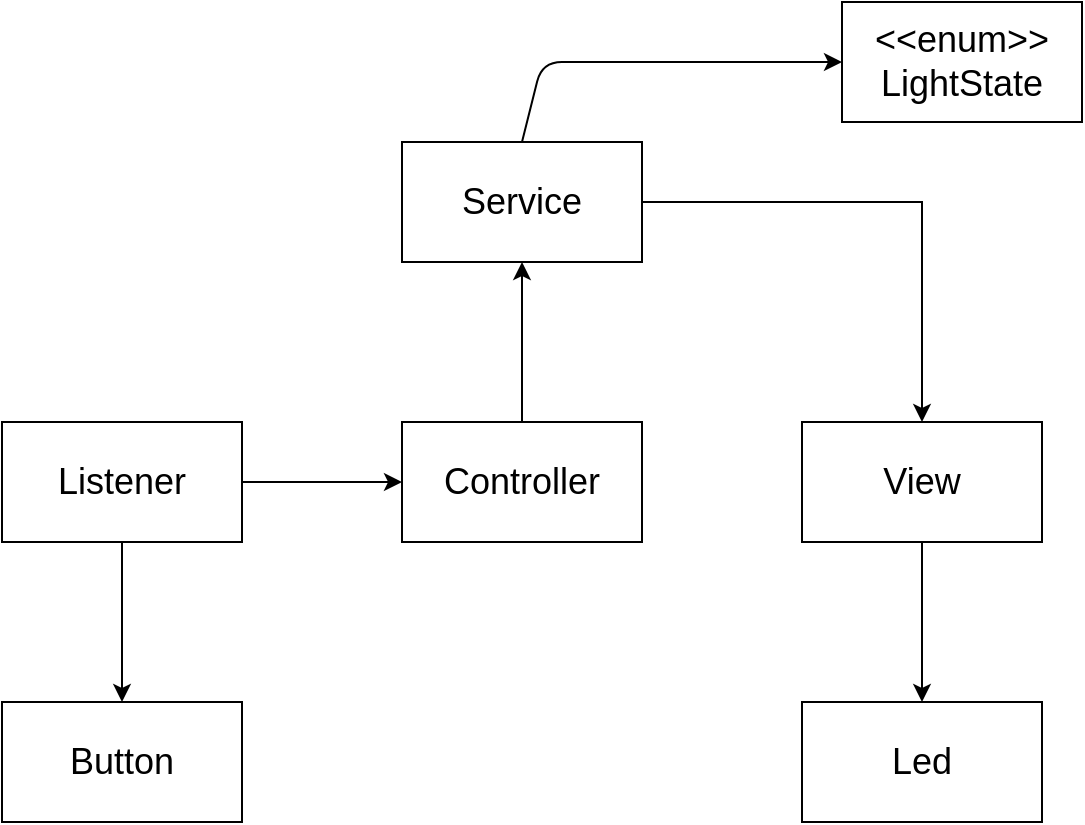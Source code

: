 <mxfile>
    <diagram id="rwZVFnb9-4XuviEcM_qo" name="페이지-1">
        <mxGraphModel dx="420" dy="350" grid="1" gridSize="10" guides="1" tooltips="1" connect="1" arrows="1" fold="1" page="1" pageScale="1" pageWidth="827" pageHeight="1169" math="0" shadow="0">
            <root>
                <mxCell id="0"/>
                <mxCell id="1" parent="0"/>
                <mxCell id="2" value="Button" style="whiteSpace=wrap;html=1;fontSize=18;" parent="1" vertex="1">
                    <mxGeometry x="110" y="400" width="120" height="60" as="geometry"/>
                </mxCell>
                <mxCell id="6" value="" style="edgeStyle=none;html=1;fontSize=18;" parent="1" source="4" target="2" edge="1">
                    <mxGeometry relative="1" as="geometry"/>
                </mxCell>
                <mxCell id="8" value="" style="edgeStyle=none;html=1;fontSize=18;" parent="1" source="4" target="7" edge="1">
                    <mxGeometry relative="1" as="geometry"/>
                </mxCell>
                <mxCell id="4" value="Listener" style="whiteSpace=wrap;html=1;fontSize=18;" parent="1" vertex="1">
                    <mxGeometry x="110" y="260" width="120" height="60" as="geometry"/>
                </mxCell>
                <mxCell id="14" value="" style="edgeStyle=none;html=1;fontSize=18;" parent="1" source="7" target="13" edge="1">
                    <mxGeometry relative="1" as="geometry"/>
                </mxCell>
                <mxCell id="7" value="Controller" style="whiteSpace=wrap;html=1;fontSize=18;" parent="1" vertex="1">
                    <mxGeometry x="310" y="260" width="120" height="60" as="geometry"/>
                </mxCell>
                <mxCell id="12" value="" style="edgeStyle=none;html=1;fontSize=18;" parent="1" source="9" target="11" edge="1">
                    <mxGeometry relative="1" as="geometry"/>
                </mxCell>
                <mxCell id="9" value="View" style="whiteSpace=wrap;html=1;fontSize=18;" parent="1" vertex="1">
                    <mxGeometry x="510" y="260" width="120" height="60" as="geometry"/>
                </mxCell>
                <mxCell id="11" value="Led" style="whiteSpace=wrap;html=1;fontSize=18;" parent="1" vertex="1">
                    <mxGeometry x="510" y="400" width="120" height="60" as="geometry"/>
                </mxCell>
                <mxCell id="15" style="edgeStyle=orthogonalEdgeStyle;html=1;exitX=1;exitY=0.5;exitDx=0;exitDy=0;entryX=0.5;entryY=0;entryDx=0;entryDy=0;fontSize=18;rounded=0;" parent="1" source="13" target="9" edge="1">
                    <mxGeometry relative="1" as="geometry"/>
                </mxCell>
                <mxCell id="13" value="Service" style="whiteSpace=wrap;html=1;fontSize=18;" parent="1" vertex="1">
                    <mxGeometry x="310" y="120" width="120" height="60" as="geometry"/>
                </mxCell>
                <mxCell id="ezzoXP7HqflT8alCAEB8-15" value="&amp;lt;&amp;lt;enum&amp;gt;&amp;gt;&lt;br&gt;LightState" style="whiteSpace=wrap;html=1;fontSize=18;" vertex="1" parent="1">
                    <mxGeometry x="530" y="50" width="120" height="60" as="geometry"/>
                </mxCell>
                <mxCell id="ezzoXP7HqflT8alCAEB8-17" value="" style="edgeStyle=none;html=1;fontSize=18;entryX=0;entryY=0.5;entryDx=0;entryDy=0;exitX=0.5;exitY=0;exitDx=0;exitDy=0;" edge="1" parent="1" source="13" target="ezzoXP7HqflT8alCAEB8-15">
                    <mxGeometry relative="1" as="geometry">
                        <mxPoint x="370" y="260" as="sourcePoint"/>
                        <mxPoint x="370" y="180" as="targetPoint"/>
                        <Array as="points">
                            <mxPoint x="380" y="80"/>
                        </Array>
                    </mxGeometry>
                </mxCell>
            </root>
        </mxGraphModel>
    </diagram>
    <diagram id="JMYObuIH1QSER_L9iBrt" name="페이지-2">
        <mxGraphModel dx="1033" dy="574" grid="1" gridSize="10" guides="1" tooltips="1" connect="1" arrows="1" fold="1" page="1" pageScale="1" pageWidth="827" pageHeight="1169" math="0" shadow="0">
            <root>
                <mxCell id="Q607Y2rKxZQUFugG3BdK-0"/>
                <mxCell id="Q607Y2rKxZQUFugG3BdK-1" parent="Q607Y2rKxZQUFugG3BdK-0"/>
                <mxCell id="XUThxh31XiLSm-2z7mRA-0" value="Button" style="whiteSpace=wrap;html=1;fontSize=18;" parent="Q607Y2rKxZQUFugG3BdK-1" vertex="1">
                    <mxGeometry x="150" y="487" width="120" height="60" as="geometry"/>
                </mxCell>
                <mxCell id="XUThxh31XiLSm-2z7mRA-1" value="" style="edgeStyle=none;html=1;fontSize=18;" parent="Q607Y2rKxZQUFugG3BdK-1" source="XUThxh31XiLSm-2z7mRA-2" target="XUThxh31XiLSm-2z7mRA-0" edge="1">
                    <mxGeometry relative="1" as="geometry"/>
                </mxCell>
                <mxCell id="Xn4zP_rzqBb-KwKWEkbt-1" style="edgeStyle=orthogonalEdgeStyle;rounded=0;html=1;exitX=1;exitY=0.5;exitDx=0;exitDy=0;fontSize=18;" parent="Q607Y2rKxZQUFugG3BdK-1" source="XUThxh31XiLSm-2z7mRA-2" target="Xn4zP_rzqBb-KwKWEkbt-0" edge="1">
                    <mxGeometry relative="1" as="geometry"/>
                </mxCell>
                <mxCell id="XUThxh31XiLSm-2z7mRA-2" value="Listener" style="whiteSpace=wrap;html=1;fontSize=18;" parent="Q607Y2rKxZQUFugG3BdK-1" vertex="1">
                    <mxGeometry x="150" y="347" width="120" height="60" as="geometry"/>
                </mxCell>
                <mxCell id="XUThxh31XiLSm-2z7mRA-3" value="LED" style="whiteSpace=wrap;html=1;fontSize=18;" parent="Q607Y2rKxZQUFugG3BdK-1" vertex="1">
                    <mxGeometry x="540" y="487" width="120" height="60" as="geometry"/>
                </mxCell>
                <mxCell id="XUThxh31XiLSm-2z7mRA-6" value="이벤트 감시 기능" style="text;html=1;align=center;verticalAlign=middle;resizable=0;points=[];autosize=1;strokeColor=none;fillColor=none;fontSize=18;" parent="Q607Y2rKxZQUFugG3BdK-1" vertex="1">
                    <mxGeometry x="135" y="317" width="150" height="30" as="geometry"/>
                </mxCell>
                <mxCell id="z8fZrk0xQkMEeZACTWGU-1" style="edgeStyle=orthogonalEdgeStyle;rounded=0;html=1;exitX=1;exitY=0.5;exitDx=0;exitDy=0;entryX=0;entryY=0.5;entryDx=0;entryDy=0;fontSize=18;" parent="Q607Y2rKxZQUFugG3BdK-1" source="Xn4zP_rzqBb-KwKWEkbt-0" target="z8fZrk0xQkMEeZACTWGU-0" edge="1">
                    <mxGeometry relative="1" as="geometry"/>
                </mxCell>
                <mxCell id="Xn4zP_rzqBb-KwKWEkbt-0" value="controller" style="whiteSpace=wrap;html=1;fontSize=18;" parent="Q607Y2rKxZQUFugG3BdK-1" vertex="1">
                    <mxGeometry x="350" y="347" width="120" height="60" as="geometry"/>
                </mxCell>
                <mxCell id="z8fZrk0xQkMEeZACTWGU-2" style="edgeStyle=orthogonalEdgeStyle;rounded=0;html=1;exitX=0.5;exitY=1;exitDx=0;exitDy=0;fontSize=18;" parent="Q607Y2rKxZQUFugG3BdK-1" source="z8fZrk0xQkMEeZACTWGU-0" target="XUThxh31XiLSm-2z7mRA-3" edge="1">
                    <mxGeometry relative="1" as="geometry"/>
                </mxCell>
                <mxCell id="z8fZrk0xQkMEeZACTWGU-0" value="View" style="whiteSpace=wrap;html=1;fontSize=18;" parent="Q607Y2rKxZQUFugG3BdK-1" vertex="1">
                    <mxGeometry x="540" y="347" width="120" height="60" as="geometry"/>
                </mxCell>
                <mxCell id="v7PVFrv_ZFMPfpiGC1mP-0" value="Data 분배" style="text;html=1;align=center;verticalAlign=middle;resizable=0;points=[];autosize=1;strokeColor=none;fillColor=none;fontSize=18;" vertex="1" parent="Q607Y2rKxZQUFugG3BdK-1">
                    <mxGeometry x="369" y="317" width="90" height="30" as="geometry"/>
                </mxCell>
                <mxCell id="v7PVFrv_ZFMPfpiGC1mP-1" value="출력 담당" style="text;html=1;align=center;verticalAlign=middle;resizable=0;points=[];autosize=1;strokeColor=none;fillColor=none;fontSize=18;" vertex="1" parent="Q607Y2rKxZQUFugG3BdK-1">
                    <mxGeometry x="555" y="317" width="90" height="30" as="geometry"/>
                </mxCell>
                <mxCell id="v7PVFrv_ZFMPfpiGC1mP-2" value="밝기 조정 버튼" style="text;html=1;align=center;verticalAlign=middle;resizable=0;points=[];autosize=1;strokeColor=none;fillColor=none;fontSize=18;" vertex="1" parent="Q607Y2rKxZQUFugG3BdK-1">
                    <mxGeometry x="145" y="547" width="130" height="30" as="geometry"/>
                </mxCell>
                <mxCell id="v7PVFrv_ZFMPfpiGC1mP-3" value="밝기에 따른 LED 개수 ON/OFF" style="text;html=1;align=center;verticalAlign=middle;resizable=0;points=[];autosize=1;strokeColor=none;fillColor=none;fontSize=18;" vertex="1" parent="Q607Y2rKxZQUFugG3BdK-1">
                    <mxGeometry x="470" y="547" width="260" height="30" as="geometry"/>
                </mxCell>
                <mxCell id="s9MKPv1zZUe9QdM-Arqf-1" value="1" style="text;html=1;strokeColor=none;fillColor=none;align=center;verticalAlign=middle;whiteSpace=wrap;rounded=0;" vertex="1" parent="Q607Y2rKxZQUFugG3BdK-1">
                    <mxGeometry x="210" y="457" width="60" height="30" as="geometry"/>
                </mxCell>
                <mxCell id="s9MKPv1zZUe9QdM-Arqf-2" value="5" style="text;html=1;strokeColor=none;fillColor=none;align=center;verticalAlign=middle;whiteSpace=wrap;rounded=0;" vertex="1" parent="Q607Y2rKxZQUFugG3BdK-1">
                    <mxGeometry x="600" y="457" width="60" height="30" as="geometry"/>
                </mxCell>
            </root>
        </mxGraphModel>
    </diagram>
    <diagram id="Qpe2gJaGTjj7WmCn-oHb" name="페이지-3">
        <mxGraphModel dx="840" dy="700" grid="1" gridSize="10" guides="1" tooltips="1" connect="1" arrows="1" fold="1" page="1" pageScale="1" pageWidth="1200" pageHeight="1600" math="0" shadow="0">
            <root>
                <mxCell id="4K9nHrtkxODQuv66kfWR-0"/>
                <mxCell id="4K9nHrtkxODQuv66kfWR-1" parent="4K9nHrtkxODQuv66kfWR-0"/>
                <mxCell id="4K9nHrtkxODQuv66kfWR-3" value="&lt;font size=&quot;1&quot;&gt;Off&lt;/font&gt;" style="ellipse;whiteSpace=wrap;html=1;aspect=fixed;" parent="4K9nHrtkxODQuv66kfWR-1" vertex="1">
                    <mxGeometry x="40" y="400" width="120" height="120" as="geometry"/>
                </mxCell>
                <mxCell id="4K9nHrtkxODQuv66kfWR-5" value="Led1 ON" style="ellipse;whiteSpace=wrap;html=1;aspect=fixed;" parent="4K9nHrtkxODQuv66kfWR-1" vertex="1">
                    <mxGeometry x="200" y="400" width="120" height="120" as="geometry"/>
                </mxCell>
                <mxCell id="4K9nHrtkxODQuv66kfWR-6" value="Led2 ON" style="ellipse;whiteSpace=wrap;html=1;aspect=fixed;" parent="4K9nHrtkxODQuv66kfWR-1" vertex="1">
                    <mxGeometry x="360" y="400" width="120" height="120" as="geometry"/>
                </mxCell>
                <mxCell id="4K9nHrtkxODQuv66kfWR-7" value="Led3 ON" style="ellipse;whiteSpace=wrap;html=1;aspect=fixed;" parent="4K9nHrtkxODQuv66kfWR-1" vertex="1">
                    <mxGeometry x="520" y="400" width="120" height="120" as="geometry"/>
                </mxCell>
                <mxCell id="4K9nHrtkxODQuv66kfWR-8" value="Led4 ON" style="ellipse;whiteSpace=wrap;html=1;aspect=fixed;" parent="4K9nHrtkxODQuv66kfWR-1" vertex="1">
                    <mxGeometry x="680" y="400" width="120" height="120" as="geometry"/>
                </mxCell>
                <mxCell id="4K9nHrtkxODQuv66kfWR-9" value="Led4 ON" style="ellipse;whiteSpace=wrap;html=1;aspect=fixed;" parent="4K9nHrtkxODQuv66kfWR-1" vertex="1">
                    <mxGeometry x="840" y="400" width="120" height="120" as="geometry"/>
                </mxCell>
                <mxCell id="4K9nHrtkxODQuv66kfWR-10" value="" style="endArrow=none;startArrow=classic;html=1;fontSize=14;endFill=0;" parent="4K9nHrtkxODQuv66kfWR-1" edge="1">
                    <mxGeometry width="50" height="50" relative="1" as="geometry">
                        <mxPoint x="260" y="400" as="sourcePoint"/>
                        <mxPoint x="100" y="400" as="targetPoint"/>
                        <Array as="points">
                            <mxPoint x="180" y="370"/>
                        </Array>
                    </mxGeometry>
                </mxCell>
                <mxCell id="LnzG10Z16C8PcLDoz7dc-0" value="Button" style="text;html=1;strokeColor=none;fillColor=none;align=center;verticalAlign=middle;whiteSpace=wrap;rounded=0;" vertex="1" parent="4K9nHrtkxODQuv66kfWR-1">
                    <mxGeometry x="150" y="340" width="60" height="30" as="geometry"/>
                </mxCell>
                <mxCell id="LnzG10Z16C8PcLDoz7dc-1" value="Button" style="text;html=1;strokeColor=none;fillColor=none;align=center;verticalAlign=middle;whiteSpace=wrap;rounded=0;" vertex="1" parent="4K9nHrtkxODQuv66kfWR-1">
                    <mxGeometry x="310" y="340" width="60" height="30" as="geometry"/>
                </mxCell>
                <mxCell id="LnzG10Z16C8PcLDoz7dc-2" value="" style="endArrow=none;startArrow=classic;html=1;fontSize=14;endFill=0;" edge="1" parent="4K9nHrtkxODQuv66kfWR-1">
                    <mxGeometry width="50" height="50" relative="1" as="geometry">
                        <mxPoint x="420" y="400.0" as="sourcePoint"/>
                        <mxPoint x="260" y="400.0" as="targetPoint"/>
                        <Array as="points">
                            <mxPoint x="340" y="370"/>
                        </Array>
                    </mxGeometry>
                </mxCell>
                <mxCell id="LnzG10Z16C8PcLDoz7dc-3" value="Button" style="text;html=1;strokeColor=none;fillColor=none;align=center;verticalAlign=middle;whiteSpace=wrap;rounded=0;" vertex="1" parent="4K9nHrtkxODQuv66kfWR-1">
                    <mxGeometry x="470" y="340" width="60" height="30" as="geometry"/>
                </mxCell>
                <mxCell id="LnzG10Z16C8PcLDoz7dc-4" value="" style="endArrow=none;startArrow=classic;html=1;fontSize=14;endFill=0;" edge="1" parent="4K9nHrtkxODQuv66kfWR-1">
                    <mxGeometry width="50" height="50" relative="1" as="geometry">
                        <mxPoint x="580" y="400.0" as="sourcePoint"/>
                        <mxPoint x="420" y="400.0" as="targetPoint"/>
                        <Array as="points">
                            <mxPoint x="500" y="370"/>
                        </Array>
                    </mxGeometry>
                </mxCell>
                <mxCell id="LnzG10Z16C8PcLDoz7dc-5" value="Button" style="text;html=1;strokeColor=none;fillColor=none;align=center;verticalAlign=middle;whiteSpace=wrap;rounded=0;" vertex="1" parent="4K9nHrtkxODQuv66kfWR-1">
                    <mxGeometry x="630" y="340" width="60" height="30" as="geometry"/>
                </mxCell>
                <mxCell id="LnzG10Z16C8PcLDoz7dc-6" value="" style="endArrow=none;startArrow=classic;html=1;fontSize=14;endFill=0;" edge="1" parent="4K9nHrtkxODQuv66kfWR-1">
                    <mxGeometry width="50" height="50" relative="1" as="geometry">
                        <mxPoint x="740" y="400" as="sourcePoint"/>
                        <mxPoint x="580" y="400" as="targetPoint"/>
                        <Array as="points">
                            <mxPoint x="660" y="370"/>
                        </Array>
                    </mxGeometry>
                </mxCell>
                <mxCell id="LnzG10Z16C8PcLDoz7dc-7" value="Button" style="text;html=1;strokeColor=none;fillColor=none;align=center;verticalAlign=middle;whiteSpace=wrap;rounded=0;" vertex="1" parent="4K9nHrtkxODQuv66kfWR-1">
                    <mxGeometry x="790" y="340" width="60" height="30" as="geometry"/>
                </mxCell>
                <mxCell id="LnzG10Z16C8PcLDoz7dc-8" value="" style="endArrow=none;startArrow=classic;html=1;fontSize=14;endFill=0;" edge="1" parent="4K9nHrtkxODQuv66kfWR-1">
                    <mxGeometry width="50" height="50" relative="1" as="geometry">
                        <mxPoint x="900" y="400" as="sourcePoint"/>
                        <mxPoint x="740" y="400" as="targetPoint"/>
                        <Array as="points">
                            <mxPoint x="820" y="370"/>
                        </Array>
                    </mxGeometry>
                </mxCell>
                <mxCell id="LnzG10Z16C8PcLDoz7dc-9" value="Button" style="text;html=1;strokeColor=none;fillColor=none;align=center;verticalAlign=middle;whiteSpace=wrap;rounded=0;" vertex="1" parent="4K9nHrtkxODQuv66kfWR-1">
                    <mxGeometry x="470" y="570" width="60" height="30" as="geometry"/>
                </mxCell>
                <mxCell id="LnzG10Z16C8PcLDoz7dc-10" value="" style="endArrow=none;startArrow=classic;html=1;fontSize=14;endFill=0;exitX=0.5;exitY=1;exitDx=0;exitDy=0;entryX=0.5;entryY=1;entryDx=0;entryDy=0;" edge="1" parent="4K9nHrtkxODQuv66kfWR-1" source="4K9nHrtkxODQuv66kfWR-3" target="LnzG10Z16C8PcLDoz7dc-11">
                    <mxGeometry width="50" height="50" relative="1" as="geometry">
                        <mxPoint x="380" y="690" as="sourcePoint"/>
                        <mxPoint x="870" y="580" as="targetPoint"/>
                        <Array as="points">
                            <mxPoint x="490" y="560"/>
                        </Array>
                    </mxGeometry>
                </mxCell>
                <mxCell id="LnzG10Z16C8PcLDoz7dc-11" value="Led4 ON" style="ellipse;whiteSpace=wrap;html=1;aspect=fixed;" vertex="1" parent="4K9nHrtkxODQuv66kfWR-1">
                    <mxGeometry x="1000" y="400" width="120" height="120" as="geometry"/>
                </mxCell>
                <mxCell id="LnzG10Z16C8PcLDoz7dc-12" value="Button" style="text;html=1;strokeColor=none;fillColor=none;align=center;verticalAlign=middle;whiteSpace=wrap;rounded=0;" vertex="1" parent="4K9nHrtkxODQuv66kfWR-1">
                    <mxGeometry x="950" y="340" width="60" height="30" as="geometry"/>
                </mxCell>
                <mxCell id="LnzG10Z16C8PcLDoz7dc-13" value="" style="endArrow=none;startArrow=classic;html=1;fontSize=14;endFill=0;" edge="1" parent="4K9nHrtkxODQuv66kfWR-1">
                    <mxGeometry width="50" height="50" relative="1" as="geometry">
                        <mxPoint x="1060" y="400" as="sourcePoint"/>
                        <mxPoint x="900" y="400" as="targetPoint"/>
                        <Array as="points">
                            <mxPoint x="980" y="370"/>
                        </Array>
                    </mxGeometry>
                </mxCell>
            </root>
        </mxGraphModel>
    </diagram>
</mxfile>